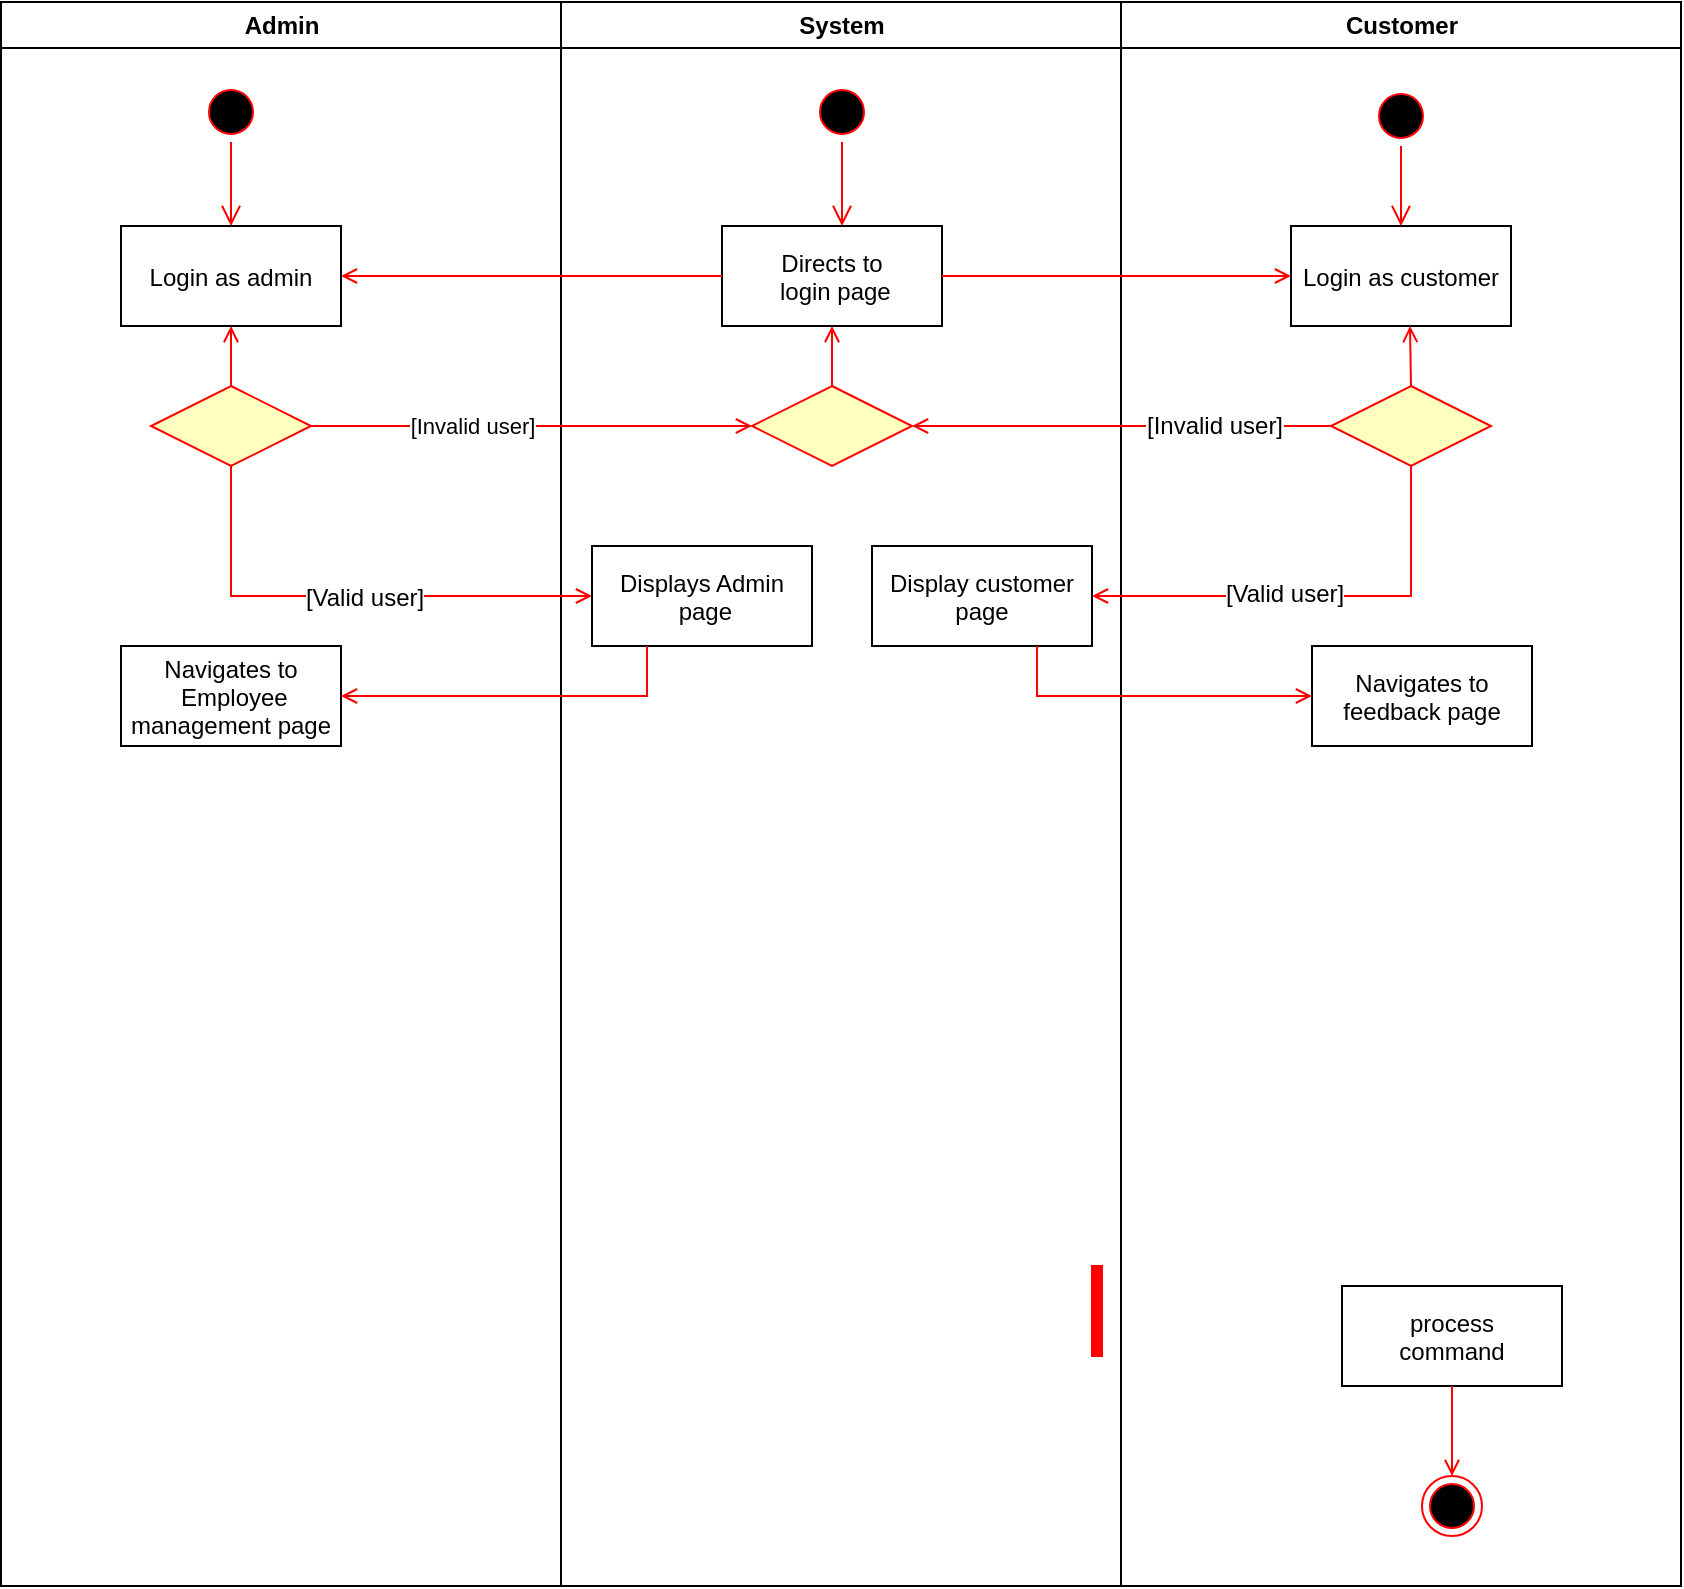 <mxfile version="15.5.0" type="github">
  <diagram name="Page-1" id="e7e014a7-5840-1c2e-5031-d8a46d1fe8dd">
    <mxGraphModel dx="1221" dy="644" grid="1" gridSize="10" guides="1" tooltips="1" connect="1" arrows="1" fold="1" page="1" pageScale="1" pageWidth="1169" pageHeight="826" background="none" math="0" shadow="0">
      <root>
        <mxCell id="0" />
        <mxCell id="1" parent="0" />
        <mxCell id="2" value="Admin" style="swimlane;whiteSpace=wrap" parent="1" vertex="1">
          <mxGeometry x="164.5" y="128" width="280" height="792" as="geometry" />
        </mxCell>
        <mxCell id="5" value="" style="ellipse;shape=startState;fillColor=#000000;strokeColor=#ff0000;" parent="2" vertex="1">
          <mxGeometry x="100" y="40" width="30" height="30" as="geometry" />
        </mxCell>
        <mxCell id="6" value="" style="edgeStyle=elbowEdgeStyle;elbow=horizontal;verticalAlign=bottom;endArrow=open;endSize=8;strokeColor=#FF0000;endFill=1;rounded=0" parent="2" source="5" target="7" edge="1">
          <mxGeometry x="100" y="40" as="geometry">
            <mxPoint x="115" y="110" as="targetPoint" />
          </mxGeometry>
        </mxCell>
        <mxCell id="7" value="Login as admin" style="" parent="2" vertex="1">
          <mxGeometry x="60" y="112" width="110" height="50" as="geometry" />
        </mxCell>
        <mxCell id="vQt9zWExh9lSxkHfg90g-54" style="edgeStyle=orthogonalEdgeStyle;rounded=0;orthogonalLoop=1;jettySize=auto;html=1;exitX=0.5;exitY=0;exitDx=0;exitDy=0;entryX=0.5;entryY=1;entryDx=0;entryDy=0;strokeColor=#FF0000;endFill=1;endArrow=open;" edge="1" parent="2" source="vQt9zWExh9lSxkHfg90g-53" target="7">
          <mxGeometry relative="1" as="geometry" />
        </mxCell>
        <mxCell id="vQt9zWExh9lSxkHfg90g-53" value="" style="rhombus;fillColor=#ffffc0;strokeColor=#ff0000;" vertex="1" parent="2">
          <mxGeometry x="75" y="192" width="80" height="40" as="geometry" />
        </mxCell>
        <mxCell id="vQt9zWExh9lSxkHfg90g-65" value="Navigates to&#xa; Employee &#xa;management page" style="" vertex="1" parent="2">
          <mxGeometry x="60" y="322" width="110" height="50" as="geometry" />
        </mxCell>
        <mxCell id="3" value="System" style="swimlane;whiteSpace=wrap" parent="1" vertex="1">
          <mxGeometry x="444.5" y="128" width="280" height="792" as="geometry" />
        </mxCell>
        <mxCell id="13" value="" style="ellipse;shape=startState;fillColor=#000000;strokeColor=#ff0000;" parent="3" vertex="1">
          <mxGeometry x="125.5" y="40" width="30" height="30" as="geometry" />
        </mxCell>
        <mxCell id="14" value="" style="edgeStyle=elbowEdgeStyle;elbow=horizontal;verticalAlign=bottom;endArrow=open;endSize=8;strokeColor=#FF0000;endFill=1;rounded=0" parent="3" source="13" target="15" edge="1">
          <mxGeometry x="105.5" y="20" as="geometry">
            <mxPoint x="120.5" y="90" as="targetPoint" />
          </mxGeometry>
        </mxCell>
        <mxCell id="15" value="Directs to&#xa; login page" style="" parent="3" vertex="1">
          <mxGeometry x="80.5" y="112" width="110" height="50" as="geometry" />
        </mxCell>
        <mxCell id="vQt9zWExh9lSxkHfg90g-50" style="edgeStyle=orthogonalEdgeStyle;rounded=0;orthogonalLoop=1;jettySize=auto;html=1;exitX=0.5;exitY=0;exitDx=0;exitDy=0;entryX=0.5;entryY=1;entryDx=0;entryDy=0;strokeColor=#FF0000;endFill=1;endArrow=open;" edge="1" parent="3" source="21" target="15">
          <mxGeometry relative="1" as="geometry" />
        </mxCell>
        <mxCell id="21" value="" style="rhombus;fillColor=#ffffc0;strokeColor=#ff0000;" parent="3" vertex="1">
          <mxGeometry x="95.5" y="192" width="80" height="40" as="geometry" />
        </mxCell>
        <mxCell id="34" value="" style="whiteSpace=wrap;strokeColor=#FF0000;fillColor=#FF0000" parent="3" vertex="1">
          <mxGeometry x="265.5" y="632" width="5" height="45" as="geometry" />
        </mxCell>
        <mxCell id="10" value="Displays Admin&#xa; page" style="" parent="3" vertex="1">
          <mxGeometry x="15.5" y="272" width="110" height="50" as="geometry" />
        </mxCell>
        <mxCell id="vQt9zWExh9lSxkHfg90g-59" value="Display customer&#xa;page" style="" vertex="1" parent="3">
          <mxGeometry x="155.5" y="272" width="110" height="50" as="geometry" />
        </mxCell>
        <mxCell id="4" value="Customer" style="swimlane;whiteSpace=wrap" parent="1" vertex="1">
          <mxGeometry x="724.5" y="128" width="280" height="792" as="geometry" />
        </mxCell>
        <mxCell id="33" value="process&#xa;command" style="" parent="4" vertex="1">
          <mxGeometry x="110.5" y="642" width="110" height="50" as="geometry" />
        </mxCell>
        <mxCell id="38" value="" style="ellipse;shape=endState;fillColor=#000000;strokeColor=#ff0000" parent="4" vertex="1">
          <mxGeometry x="150.5" y="737" width="30" height="30" as="geometry" />
        </mxCell>
        <mxCell id="39" value="" style="endArrow=open;strokeColor=#FF0000;endFill=1;rounded=0" parent="4" source="33" target="38" edge="1">
          <mxGeometry relative="1" as="geometry" />
        </mxCell>
        <mxCell id="vQt9zWExh9lSxkHfg90g-46" value="" style="ellipse;shape=startState;fillColor=#000000;strokeColor=#ff0000;" vertex="1" parent="4">
          <mxGeometry x="125" y="42" width="30" height="30" as="geometry" />
        </mxCell>
        <mxCell id="vQt9zWExh9lSxkHfg90g-47" value="Login as customer" style="" vertex="1" parent="4">
          <mxGeometry x="85" y="112" width="110" height="50" as="geometry" />
        </mxCell>
        <mxCell id="vQt9zWExh9lSxkHfg90g-45" value="" style="edgeStyle=elbowEdgeStyle;elbow=horizontal;verticalAlign=bottom;endArrow=open;endSize=8;strokeColor=#FF0000;endFill=1;rounded=0" edge="1" source="vQt9zWExh9lSxkHfg90g-46" target="vQt9zWExh9lSxkHfg90g-47" parent="4">
          <mxGeometry x="125" y="42" as="geometry">
            <mxPoint x="140" y="112" as="targetPoint" />
          </mxGeometry>
        </mxCell>
        <mxCell id="vQt9zWExh9lSxkHfg90g-51" style="edgeStyle=orthogonalEdgeStyle;rounded=0;orthogonalLoop=1;jettySize=auto;html=1;exitX=0.5;exitY=0;exitDx=0;exitDy=0;entryX=0.5;entryY=1;entryDx=0;entryDy=0;strokeColor=#FF0000;endFill=1;endArrow=open;" edge="1" source="vQt9zWExh9lSxkHfg90g-52" parent="4">
          <mxGeometry relative="1" as="geometry">
            <mxPoint x="144.5" y="162" as="targetPoint" />
            <Array as="points">
              <mxPoint x="145" y="192" />
            </Array>
          </mxGeometry>
        </mxCell>
        <mxCell id="vQt9zWExh9lSxkHfg90g-52" value="" style="rhombus;fillColor=#ffffc0;strokeColor=#ff0000;" vertex="1" parent="4">
          <mxGeometry x="105" y="192" width="80" height="40" as="geometry" />
        </mxCell>
        <mxCell id="vQt9zWExh9lSxkHfg90g-66" value="Navigates to &#xa;feedback page" style="" vertex="1" parent="4">
          <mxGeometry x="95.5" y="322" width="110" height="50" as="geometry" />
        </mxCell>
        <mxCell id="vQt9zWExh9lSxkHfg90g-48" value="" style="endArrow=open;strokeColor=#FF0000;endFill=1;rounded=0;exitX=1;exitY=0.5;exitDx=0;exitDy=0;entryX=0;entryY=0.5;entryDx=0;entryDy=0;" edge="1" parent="1" source="15" target="vQt9zWExh9lSxkHfg90g-47">
          <mxGeometry relative="1" as="geometry">
            <mxPoint x="670" y="260" as="sourcePoint" />
            <mxPoint x="1049" y="511" as="targetPoint" />
          </mxGeometry>
        </mxCell>
        <mxCell id="vQt9zWExh9lSxkHfg90g-49" value="" style="endArrow=open;strokeColor=#FF0000;endFill=1;rounded=0;exitX=0;exitY=0.5;exitDx=0;exitDy=0;entryX=1;entryY=0.5;entryDx=0;entryDy=0;" edge="1" parent="1" source="15" target="7">
          <mxGeometry relative="1" as="geometry">
            <mxPoint x="650" y="275" as="sourcePoint" />
            <mxPoint x="819.5" y="275" as="targetPoint" />
          </mxGeometry>
        </mxCell>
        <mxCell id="vQt9zWExh9lSxkHfg90g-55" style="edgeStyle=orthogonalEdgeStyle;rounded=0;orthogonalLoop=1;jettySize=auto;html=1;exitX=1;exitY=0.5;exitDx=0;exitDy=0;entryX=0;entryY=0.5;entryDx=0;entryDy=0;strokeColor=#FF0000;endFill=1;endArrow=open;" edge="1" parent="1" source="vQt9zWExh9lSxkHfg90g-53" target="21">
          <mxGeometry relative="1" as="geometry" />
        </mxCell>
        <mxCell id="vQt9zWExh9lSxkHfg90g-57" value="[Invalid user]" style="edgeLabel;html=1;align=center;verticalAlign=middle;resizable=0;points=[];" vertex="1" connectable="0" parent="vQt9zWExh9lSxkHfg90g-55">
          <mxGeometry x="-0.211" relative="1" as="geometry">
            <mxPoint x="-7" as="offset" />
          </mxGeometry>
        </mxCell>
        <mxCell id="vQt9zWExh9lSxkHfg90g-56" style="edgeStyle=orthogonalEdgeStyle;rounded=0;orthogonalLoop=1;jettySize=auto;html=1;exitX=0;exitY=0.5;exitDx=0;exitDy=0;entryX=1;entryY=0.5;entryDx=0;entryDy=0;strokeColor=#FF0000;endFill=1;endArrow=open;" edge="1" parent="1" source="vQt9zWExh9lSxkHfg90g-52" target="21">
          <mxGeometry relative="1" as="geometry" />
        </mxCell>
        <mxCell id="vQt9zWExh9lSxkHfg90g-58" value="[Invalid user]" style="edgeLabel;html=1;align=center;verticalAlign=middle;resizable=0;points=[];fontSize=12;" vertex="1" connectable="0" parent="vQt9zWExh9lSxkHfg90g-56">
          <mxGeometry x="-0.365" y="1" relative="1" as="geometry">
            <mxPoint x="8" y="-1" as="offset" />
          </mxGeometry>
        </mxCell>
        <mxCell id="vQt9zWExh9lSxkHfg90g-60" style="edgeStyle=orthogonalEdgeStyle;rounded=0;orthogonalLoop=1;jettySize=auto;html=1;exitX=0.5;exitY=1;exitDx=0;exitDy=0;entryX=0;entryY=0.5;entryDx=0;entryDy=0;fontSize=11;strokeColor=#FF0000;endFill=1;endArrow=open;" edge="1" parent="1" source="vQt9zWExh9lSxkHfg90g-53" target="10">
          <mxGeometry relative="1" as="geometry" />
        </mxCell>
        <mxCell id="vQt9zWExh9lSxkHfg90g-63" value="[Valid user]" style="edgeLabel;html=1;align=center;verticalAlign=middle;resizable=0;points=[];fontSize=12;" vertex="1" connectable="0" parent="vQt9zWExh9lSxkHfg90g-60">
          <mxGeometry x="0.072" y="-1" relative="1" as="geometry">
            <mxPoint as="offset" />
          </mxGeometry>
        </mxCell>
        <mxCell id="vQt9zWExh9lSxkHfg90g-61" style="edgeStyle=orthogonalEdgeStyle;rounded=0;orthogonalLoop=1;jettySize=auto;html=1;exitX=0.5;exitY=1;exitDx=0;exitDy=0;entryX=1;entryY=0.5;entryDx=0;entryDy=0;fontSize=11;strokeColor=#FF0000;endFill=1;endArrow=open;" edge="1" parent="1" source="vQt9zWExh9lSxkHfg90g-52" target="vQt9zWExh9lSxkHfg90g-59">
          <mxGeometry relative="1" as="geometry" />
        </mxCell>
        <mxCell id="vQt9zWExh9lSxkHfg90g-62" value="[Valid user]" style="edgeLabel;html=1;align=center;verticalAlign=middle;resizable=0;points=[];fontSize=12;" vertex="1" connectable="0" parent="vQt9zWExh9lSxkHfg90g-61">
          <mxGeometry x="0.144" y="-1" relative="1" as="geometry">
            <mxPoint as="offset" />
          </mxGeometry>
        </mxCell>
        <mxCell id="vQt9zWExh9lSxkHfg90g-67" style="edgeStyle=orthogonalEdgeStyle;rounded=0;orthogonalLoop=1;jettySize=auto;html=1;exitX=0.25;exitY=1;exitDx=0;exitDy=0;entryX=1;entryY=0.5;entryDx=0;entryDy=0;fontSize=11;strokeColor=#FF0000;endFill=1;endArrow=open;" edge="1" parent="1" source="10" target="vQt9zWExh9lSxkHfg90g-65">
          <mxGeometry relative="1" as="geometry" />
        </mxCell>
        <mxCell id="vQt9zWExh9lSxkHfg90g-68" style="edgeStyle=orthogonalEdgeStyle;rounded=0;orthogonalLoop=1;jettySize=auto;html=1;exitX=0.75;exitY=1;exitDx=0;exitDy=0;fontSize=11;strokeColor=#FF0000;endFill=1;endArrow=open;" edge="1" parent="1" source="vQt9zWExh9lSxkHfg90g-59" target="vQt9zWExh9lSxkHfg90g-66">
          <mxGeometry relative="1" as="geometry" />
        </mxCell>
      </root>
    </mxGraphModel>
  </diagram>
</mxfile>
